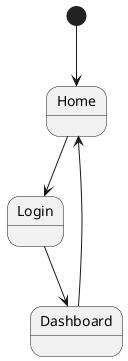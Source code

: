 @startuml
'https://plantuml.com/use-case-diagram


[*] --> Home
Home --> Login
Login --> Dashboard
Dashboard --> Home



@endusl
